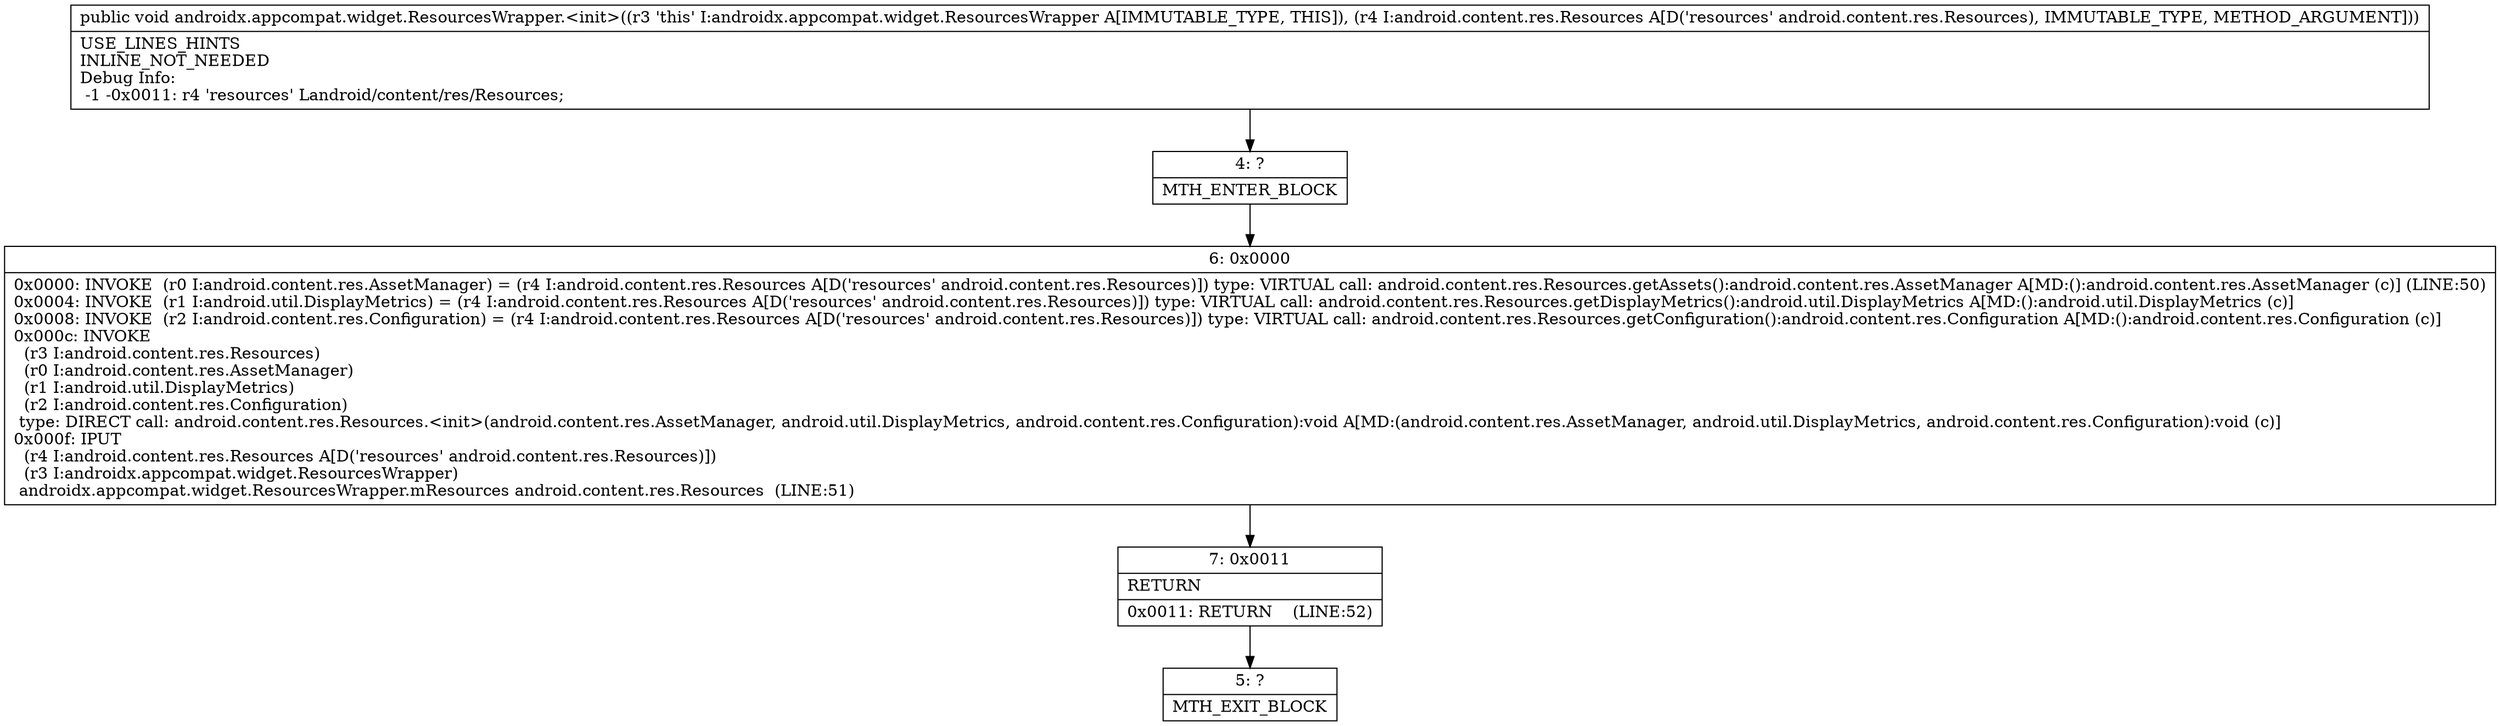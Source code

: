 digraph "CFG forandroidx.appcompat.widget.ResourcesWrapper.\<init\>(Landroid\/content\/res\/Resources;)V" {
Node_4 [shape=record,label="{4\:\ ?|MTH_ENTER_BLOCK\l}"];
Node_6 [shape=record,label="{6\:\ 0x0000|0x0000: INVOKE  (r0 I:android.content.res.AssetManager) = (r4 I:android.content.res.Resources A[D('resources' android.content.res.Resources)]) type: VIRTUAL call: android.content.res.Resources.getAssets():android.content.res.AssetManager A[MD:():android.content.res.AssetManager (c)] (LINE:50)\l0x0004: INVOKE  (r1 I:android.util.DisplayMetrics) = (r4 I:android.content.res.Resources A[D('resources' android.content.res.Resources)]) type: VIRTUAL call: android.content.res.Resources.getDisplayMetrics():android.util.DisplayMetrics A[MD:():android.util.DisplayMetrics (c)]\l0x0008: INVOKE  (r2 I:android.content.res.Configuration) = (r4 I:android.content.res.Resources A[D('resources' android.content.res.Resources)]) type: VIRTUAL call: android.content.res.Resources.getConfiguration():android.content.res.Configuration A[MD:():android.content.res.Configuration (c)]\l0x000c: INVOKE  \l  (r3 I:android.content.res.Resources)\l  (r0 I:android.content.res.AssetManager)\l  (r1 I:android.util.DisplayMetrics)\l  (r2 I:android.content.res.Configuration)\l type: DIRECT call: android.content.res.Resources.\<init\>(android.content.res.AssetManager, android.util.DisplayMetrics, android.content.res.Configuration):void A[MD:(android.content.res.AssetManager, android.util.DisplayMetrics, android.content.res.Configuration):void (c)]\l0x000f: IPUT  \l  (r4 I:android.content.res.Resources A[D('resources' android.content.res.Resources)])\l  (r3 I:androidx.appcompat.widget.ResourcesWrapper)\l androidx.appcompat.widget.ResourcesWrapper.mResources android.content.res.Resources  (LINE:51)\l}"];
Node_7 [shape=record,label="{7\:\ 0x0011|RETURN\l|0x0011: RETURN    (LINE:52)\l}"];
Node_5 [shape=record,label="{5\:\ ?|MTH_EXIT_BLOCK\l}"];
MethodNode[shape=record,label="{public void androidx.appcompat.widget.ResourcesWrapper.\<init\>((r3 'this' I:androidx.appcompat.widget.ResourcesWrapper A[IMMUTABLE_TYPE, THIS]), (r4 I:android.content.res.Resources A[D('resources' android.content.res.Resources), IMMUTABLE_TYPE, METHOD_ARGUMENT]))  | USE_LINES_HINTS\lINLINE_NOT_NEEDED\lDebug Info:\l  \-1 \-0x0011: r4 'resources' Landroid\/content\/res\/Resources;\l}"];
MethodNode -> Node_4;Node_4 -> Node_6;
Node_6 -> Node_7;
Node_7 -> Node_5;
}

